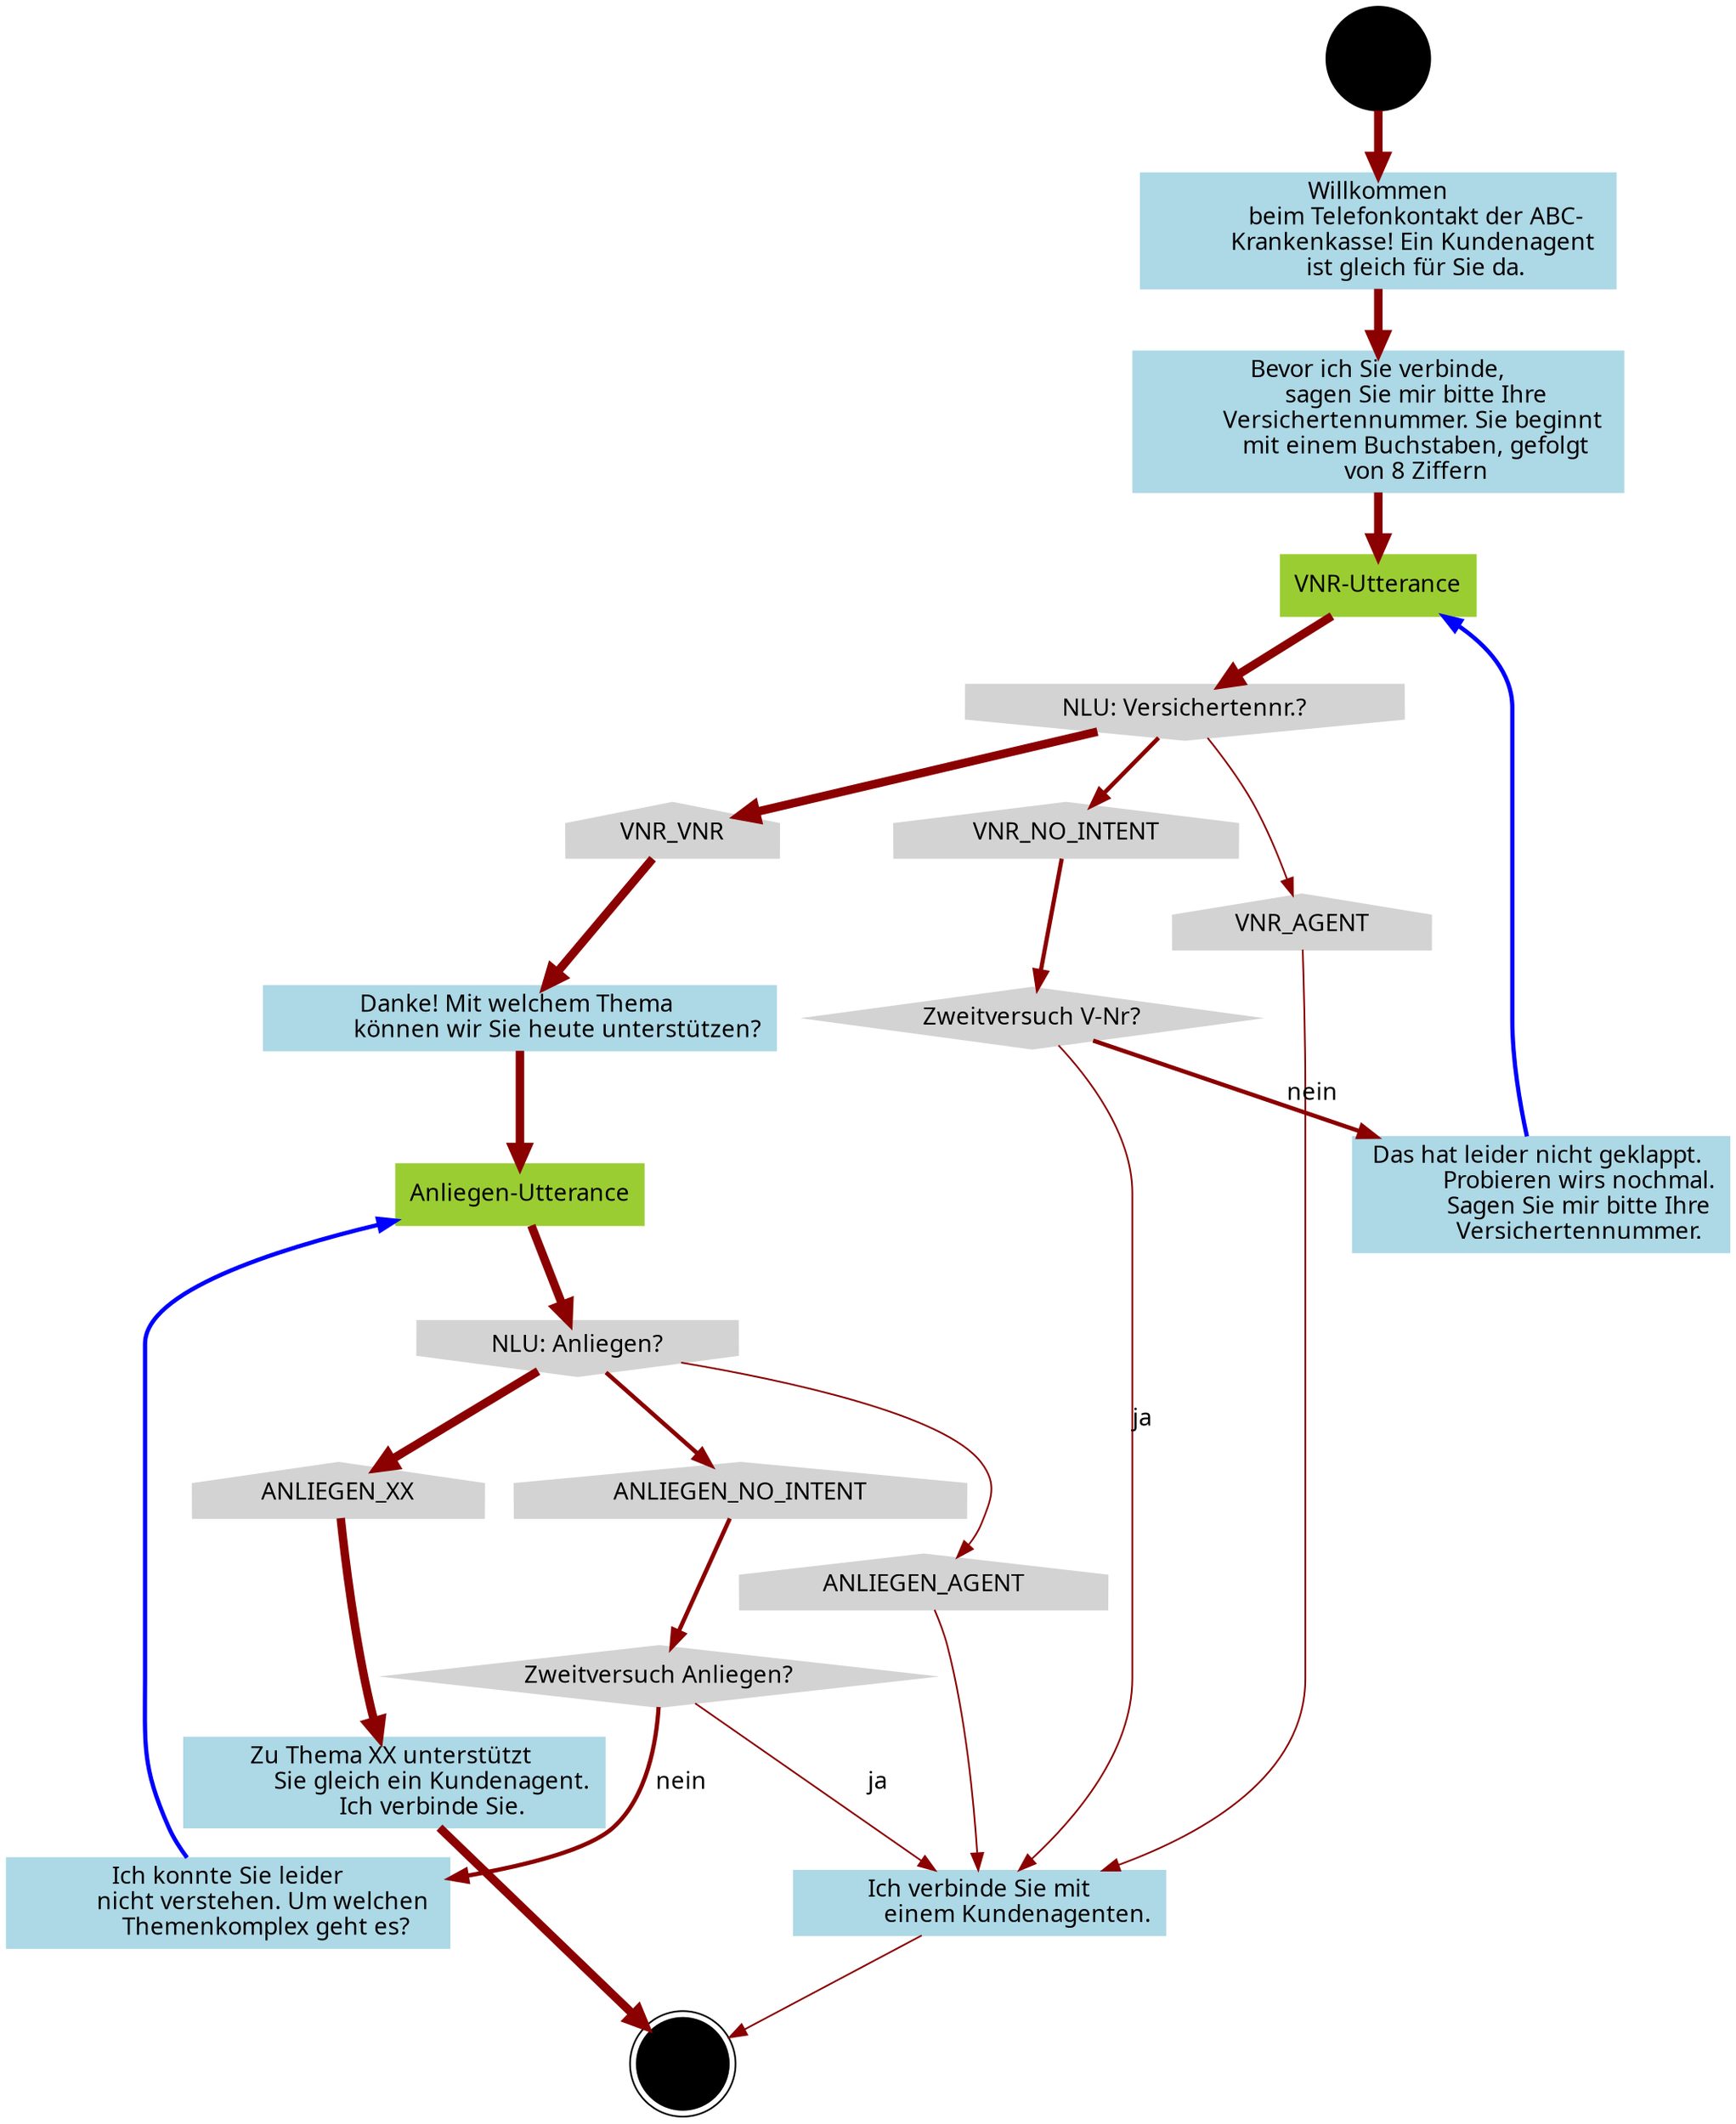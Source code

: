 digraph tel_flow {
    
// NODE DEFINITIONS
    // start nodes
    // this definition also includes graph-wide definitions for filling and font
    node[style=filled,shape=circle,color=black,fontname="Trebuchet MS"]
        start[shape=circle,color=black]

    // end nodes
    node[shape=doublecircle,color=black]
        end[shape=doublecircle,color=black]

    // prompt nodes
    node[shape=box,color=lightblue]
        prompt_welcome[label="Willkommen
            beim Telefonkontakt der ABC-
            Krankenkasse! Ein Kundenagent 
            ist gleich für Sie da."]
        prompt_vnr[label="Bevor ich Sie verbinde,
            sagen Sie mir bitte Ihre
            Versichertennummer. Sie beginnt 
            mit einem Buchstaben, gefolgt
            von 8 Ziffern"]
        prompt_vnr_fail[label="Das hat leider nicht geklappt. 
            Probieren wirs nochmal.
            Sagen Sie mir bitte Ihre
            Versichertennummer."]
        prompt_vnr_success[label="Danke! Mit welchem Thema 
            können wir Sie heute unterstützen?"]
        prompt_anliegen_success[label="Zu Thema XX unterstützt 
            Sie gleich ein Kundenagent.
            Ich verbinde Sie."]
        prompt_connect_agent[label="Ich verbinde Sie mit
            einem Kundenagenten."]  
        prompt_nicht_verstanden_anliegen[label="Ich konnte Sie leider
            nicht verstehen. Um welchen 
            Themenkomplex geht es?"]

    // utterance nodes
    node[shape=box,color=yellowgreen]
        utterance_vnr[label="VNR-Utterance"]
        utterance_anliegen[label="Anliegen-Utterance"]

    // nlu nodes
    node[shape=invhouse,color=lightgray]
        nlu_vnr[label="NLU: Versichertennr.?"]
        nlu_anliegen[label="NLU: Anliegen?"]

    // intent nodes
    node[shape=house,color=lightgray]
        intent_vnr_no_intent[label="VNR_NO_INTENT"]
        intent_vnr_agent[label="VNR_AGENT"]
        intent_vnr_vnr[label="VNR_VNR"]
        intent_anliegen_no_intent[label="ANLIEGEN_NO_INTENT"]
        intent_anliegen_agent[label="ANLIEGEN_AGENT"]
        intent_anliegen_xx[label="ANLIEGEN_XX"]
    
    // logic nodes
    node[shape=diamond,color=lightgray]  
        logic_zweitversuch_vnr[label="Zweitversuch V-Nr?"]
        logic_zweitversuch_anliegen[label="Zweitversuch Anliegen?"]

// SUBGRAPH AND CONNECTION DEFINITIONS
    edge[color=darkred]
    edge[penwidth=5]
    start -> prompt_welcome
    prompt_welcome -> prompt_vnr
    prompt_vnr -> utterance_vnr
    utterance_vnr -> nlu_vnr
    nlu_vnr -> intent_vnr_vnr
    intent_vnr_vnr -> prompt_vnr_success
    prompt_vnr_success -> utterance_anliegen
    utterance_anliegen -> nlu_anliegen
    nlu_anliegen -> intent_anliegen_xx
    intent_anliegen_xx -> prompt_anliegen_success
    prompt_anliegen_success -> end

    edge[penwidth=2.5]
    nlu_anliegen -> intent_anliegen_no_intent
    intent_anliegen_no_intent -> logic_zweitversuch_anliegen
    logic_zweitversuch_anliegen -> prompt_nicht_verstanden_anliegen [label="nein",fontname="Trebuchet MS"]
    nlu_vnr -> intent_vnr_no_intent
    intent_vnr_no_intent -> logic_zweitversuch_vnr
    logic_zweitversuch_vnr -> prompt_vnr_fail [label="nein",fontname="Trebuchet MS"]

    edge[color=blue]
    prompt_nicht_verstanden_anliegen -> utterance_anliegen
    prompt_vnr_fail -> utterance_vnr

    edge[penwidth=1,color=darkred]
    logic_zweitversuch_vnr -> prompt_connect_agent [label="ja",fontname="Trebuchet MS"]
    logic_zweitversuch_anliegen -> prompt_connect_agent [label="ja",fontname="Trebuchet MS"]
    nlu_vnr -> intent_vnr_agent
    intent_vnr_agent -> prompt_connect_agent
    prompt_connect_agent -> end
    nlu_anliegen -> intent_anliegen_agent
    intent_anliegen_agent -> prompt_connect_agent


    

}






